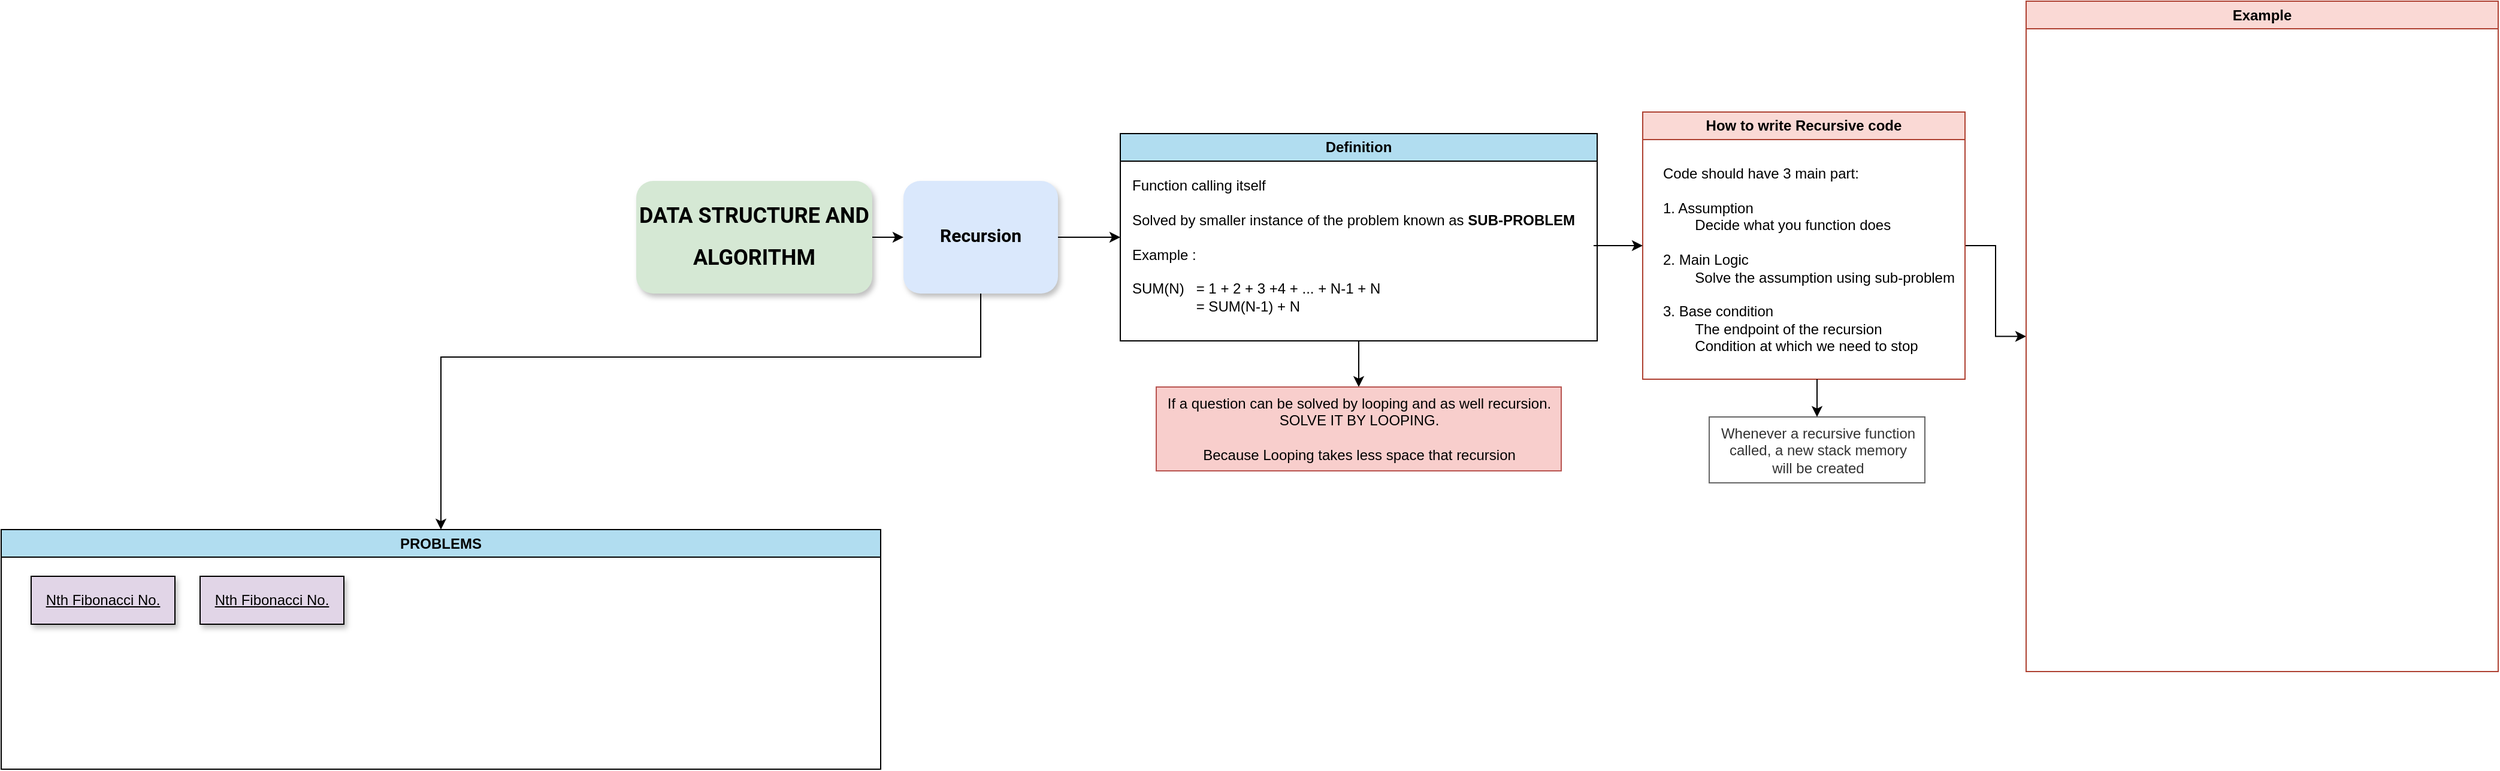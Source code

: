 <mxfile version="21.7.0" type="github">
  <diagram name="Page-1" id="gbp8BnoYTopGR79soo97">
    <mxGraphModel dx="2459" dy="1102" grid="0" gridSize="10" guides="1" tooltips="1" connect="1" arrows="1" fold="1" page="0" pageScale="1" pageWidth="850" pageHeight="1100" math="0" shadow="0">
      <root>
        <mxCell id="0" />
        <mxCell id="1" parent="0" />
        <mxCell id="Q2ssws0bNtDQe1Dr32Ti-1" style="edgeStyle=orthogonalEdgeStyle;rounded=0;orthogonalLoop=1;jettySize=auto;html=1;entryX=0;entryY=0.5;entryDx=0;entryDy=0;" edge="1" parent="1" source="Q2ssws0bNtDQe1Dr32Ti-3" target="Q2ssws0bNtDQe1Dr32Ti-7">
          <mxGeometry relative="1" as="geometry" />
        </mxCell>
        <mxCell id="Q2ssws0bNtDQe1Dr32Ti-2" style="edgeStyle=orthogonalEdgeStyle;rounded=0;orthogonalLoop=1;jettySize=auto;html=1;entryX=0.5;entryY=0;entryDx=0;entryDy=0;" edge="1" parent="1" source="Q2ssws0bNtDQe1Dr32Ti-3" target="Q2ssws0bNtDQe1Dr32Ti-18">
          <mxGeometry relative="1" as="geometry">
            <Array as="points">
              <mxPoint x="-363" y="108" />
              <mxPoint x="-814" y="108" />
            </Array>
          </mxGeometry>
        </mxCell>
        <mxCell id="Q2ssws0bNtDQe1Dr32Ti-3" value="&lt;p style=&quot;line-height: 142%;&quot;&gt;&lt;b&gt;&lt;font data-font-src=&quot;https://fonts.googleapis.com/css?family=Roboto&quot; face=&quot;Roboto&quot; style=&quot;font-size: 15px;&quot;&gt;Recursion&lt;/font&gt;&lt;/b&gt;&lt;/p&gt;" style="rounded=1;whiteSpace=wrap;html=1;fillColor=#dae8fc;strokeColor=none;shadow=1;treeFolding=1;movable=1;resizable=1;rotatable=1;deletable=1;editable=1;locked=0;connectable=1;" vertex="1" parent="1">
          <mxGeometry x="-428" y="-39" width="129" height="94" as="geometry" />
        </mxCell>
        <mxCell id="Q2ssws0bNtDQe1Dr32Ti-4" style="edgeStyle=orthogonalEdgeStyle;rounded=0;orthogonalLoop=1;jettySize=auto;html=1;" edge="1" parent="1" source="Q2ssws0bNtDQe1Dr32Ti-5" target="Q2ssws0bNtDQe1Dr32Ti-3">
          <mxGeometry relative="1" as="geometry" />
        </mxCell>
        <UserObject label="&lt;p style=&quot;line-height: 260%;&quot;&gt;&lt;b&gt;&lt;font data-font-src=&quot;https://fonts.googleapis.com/css?family=Roboto&quot; face=&quot;Roboto&quot; style=&quot;font-size: 18px;&quot;&gt;DATA STRUCTURE AND ALGORITHM&lt;/font&gt;&lt;/b&gt;&lt;/p&gt;" id="Q2ssws0bNtDQe1Dr32Ti-5">
          <mxCell style="rounded=1;whiteSpace=wrap;html=1;fillColor=#d5e8d4;strokeColor=none;shadow=1;treeFolding=1;editable=1;movable=1;resizable=1;rotatable=1;deletable=1;locked=0;connectable=1;" vertex="1" parent="1">
            <mxGeometry x="-651" y="-39" width="197" height="94" as="geometry" />
          </mxCell>
        </UserObject>
        <mxCell id="Q2ssws0bNtDQe1Dr32Ti-6" style="edgeStyle=orthogonalEdgeStyle;rounded=0;orthogonalLoop=1;jettySize=auto;html=1;" edge="1" parent="1" source="Q2ssws0bNtDQe1Dr32Ti-7" target="Q2ssws0bNtDQe1Dr32Ti-21">
          <mxGeometry relative="1" as="geometry" />
        </mxCell>
        <mxCell id="Q2ssws0bNtDQe1Dr32Ti-7" value="Definition" style="swimlane;whiteSpace=wrap;html=1;fillColor=#b1ddf0;strokeColor=default;swimlaneFillColor=#FFFFFF;gradientColor=none;" vertex="1" parent="1">
          <mxGeometry x="-247" y="-78.5" width="398" height="173" as="geometry" />
        </mxCell>
        <mxCell id="Q2ssws0bNtDQe1Dr32Ti-8" value="Function calling itself&lt;br&gt;&lt;br&gt;Solved by smaller instance of the problem known as &lt;b&gt;SUB-PROBLEM&lt;/b&gt;&lt;br&gt;&lt;br&gt;Example :&lt;br&gt;&lt;br&gt;SUM(N) &lt;span style=&quot;white-space: pre;&quot;&gt;&#x9;&lt;/span&gt;= 1 + 2 + 3 +4 + ... + N-1 + N&lt;br&gt;&lt;span style=&quot;white-space: pre;&quot;&gt;&#x9;&lt;/span&gt;&lt;span style=&quot;white-space: pre;&quot;&gt;&#x9;&lt;/span&gt;= SUM(N-1) + N" style="text;html=1;align=left;verticalAlign=middle;resizable=0;points=[];autosize=1;strokeColor=none;fillColor=none;" vertex="1" parent="Q2ssws0bNtDQe1Dr32Ti-7">
          <mxGeometry x="8" y="30" width="387" height="127" as="geometry" />
        </mxCell>
        <mxCell id="Q2ssws0bNtDQe1Dr32Ti-9" style="edgeStyle=orthogonalEdgeStyle;rounded=0;orthogonalLoop=1;jettySize=auto;html=1;" edge="1" parent="1" source="Q2ssws0bNtDQe1Dr32Ti-10" target="Q2ssws0bNtDQe1Dr32Ti-13">
          <mxGeometry relative="1" as="geometry" />
        </mxCell>
        <mxCell id="Q2ssws0bNtDQe1Dr32Ti-10" value="How to write Recursive code" style="swimlane;whiteSpace=wrap;html=1;fillColor=#fad9d5;strokeColor=#ae4132;swimlaneFillColor=#ffffff;" vertex="1" parent="1">
          <mxGeometry x="189" y="-96.5" width="269" height="223" as="geometry" />
        </mxCell>
        <mxCell id="Q2ssws0bNtDQe1Dr32Ti-11" value="Code should have 3 main part:&lt;br&gt;&lt;br&gt;1. Assumption&lt;br&gt;&lt;span style=&quot;white-space: pre;&quot;&gt;&#x9;&lt;/span&gt;Decide what you function does&lt;br&gt;&lt;br&gt;2. Main Logic&lt;br&gt;&lt;span style=&quot;white-space: pre;&quot;&gt;&#x9;&lt;/span&gt;Solve the assumption using sub-problem&lt;br&gt;&lt;br&gt;3. Base condition&lt;br&gt;&lt;span style=&quot;white-space: pre;&quot;&gt;&#x9;&lt;/span&gt;The endpoint of the recursion&lt;br&gt;&lt;span style=&quot;white-space: pre;&quot;&gt;&#x9;&lt;/span&gt;Condition at which we need to stop&lt;br&gt;&lt;span style=&quot;white-space: pre;&quot;&gt;&#x9;&lt;/span&gt;" style="text;html=1;align=left;verticalAlign=middle;resizable=0;points=[];autosize=1;strokeColor=none;fillColor=none;" vertex="1" parent="Q2ssws0bNtDQe1Dr32Ti-10">
          <mxGeometry x="15" y="38" width="261" height="185" as="geometry" />
        </mxCell>
        <mxCell id="Q2ssws0bNtDQe1Dr32Ti-12" style="edgeStyle=orthogonalEdgeStyle;rounded=0;orthogonalLoop=1;jettySize=auto;html=1;entryX=0;entryY=0.5;entryDx=0;entryDy=0;" edge="1" parent="1" source="Q2ssws0bNtDQe1Dr32Ti-8" target="Q2ssws0bNtDQe1Dr32Ti-10">
          <mxGeometry relative="1" as="geometry" />
        </mxCell>
        <mxCell id="Q2ssws0bNtDQe1Dr32Ti-13" value="Example" style="swimlane;whiteSpace=wrap;html=1;fillColor=#fad9d5;strokeColor=#ae4132;swimlaneFillColor=#ffffff;" vertex="1" parent="1">
          <mxGeometry x="509" y="-189" width="394" height="559.5" as="geometry" />
        </mxCell>
        <mxCell id="Q2ssws0bNtDQe1Dr32Ti-14" value="" style="shape=image;verticalLabelPosition=bottom;labelBackgroundColor=default;verticalAlign=top;aspect=fixed;imageAspect=0;image=https://www.edureka.co/blog/wp-content/uploads/2019/08/2019-08-06-12_31_29-Window.png;" vertex="1" parent="Q2ssws0bNtDQe1Dr32Ti-13">
          <mxGeometry x="15" y="38" width="348.28" height="177" as="geometry" />
        </mxCell>
        <mxCell id="Q2ssws0bNtDQe1Dr32Ti-15" value="" style="shape=image;verticalLabelPosition=bottom;labelBackgroundColor=default;verticalAlign=top;aspect=fixed;imageAspect=0;image=https://res.cloudinary.com/practicaldev/image/fetch/s--n6TlRQ6X--/c_limit%2Cf_auto%2Cfl_progressive%2Cq_auto%2Cw_880/https://dev-to-uploads.s3.amazonaws.com/uploads/articles/e57umaz2t4xeax57v2ao.png;" vertex="1" parent="Q2ssws0bNtDQe1Dr32Ti-13">
          <mxGeometry x="15" y="225.5" width="368.44" height="320.5" as="geometry" />
        </mxCell>
        <mxCell id="Q2ssws0bNtDQe1Dr32Ti-16" value="Whenever a recursive function &lt;br&gt;called, a new stack memory &lt;br&gt;will be created" style="text;html=1;align=center;verticalAlign=middle;resizable=0;points=[];autosize=1;strokeColor=#666666;fillColor=none;fontColor=#333333;" vertex="1" parent="1">
          <mxGeometry x="244.5" y="158" width="180" height="55" as="geometry" />
        </mxCell>
        <mxCell id="Q2ssws0bNtDQe1Dr32Ti-17" style="edgeStyle=orthogonalEdgeStyle;rounded=0;orthogonalLoop=1;jettySize=auto;html=1;" edge="1" parent="1" source="Q2ssws0bNtDQe1Dr32Ti-11" target="Q2ssws0bNtDQe1Dr32Ti-16">
          <mxGeometry relative="1" as="geometry" />
        </mxCell>
        <mxCell id="Q2ssws0bNtDQe1Dr32Ti-18" value="PROBLEMS" style="swimlane;whiteSpace=wrap;html=1;fillColor=#b1ddf0;strokeColor=default;swimlaneFillColor=#FFFFFF;gradientColor=none;" vertex="1" parent="1">
          <mxGeometry x="-1181" y="252" width="734" height="200" as="geometry" />
        </mxCell>
        <UserObject label="Nth Fibonacci No." link="https://github.com/SanjeetDutt/NOTES/blob/master/code/JAVA/src/main/java/in/sanjeetdutt/recursion/NthFibonacci.java" linkTarget="_blank" id="Q2ssws0bNtDQe1Dr32Ti-19">
          <mxCell style="text;html=1;strokeColor=default;fillColor=#e1d5e7;whiteSpace=wrap;align=center;verticalAlign=middle;fontStyle=4;shadow=1;" vertex="1" parent="Q2ssws0bNtDQe1Dr32Ti-18">
            <mxGeometry x="25" y="39" width="120" height="40" as="geometry" />
          </mxCell>
        </UserObject>
        <UserObject label="Nth Fibonacci No." link="https://github.com/SanjeetDutt/NOTES/blob/master/code/JAVA/src/main/java/in/sanjeetdutt/recursion/APowerN.java" linkTarget="_blank" id="Q2ssws0bNtDQe1Dr32Ti-20">
          <mxCell style="text;html=1;strokeColor=default;fillColor=#e1d5e7;whiteSpace=wrap;align=center;verticalAlign=middle;fontStyle=4;shadow=1;" vertex="1" parent="Q2ssws0bNtDQe1Dr32Ti-18">
            <mxGeometry x="166" y="39" width="120" height="40" as="geometry" />
          </mxCell>
        </UserObject>
        <mxCell id="Q2ssws0bNtDQe1Dr32Ti-21" value="If a question can be solved by looping and as well recursion.&lt;br&gt;SOLVE IT BY LOOPING.&lt;br&gt;&lt;br&gt;Because Looping takes less space that recursion" style="text;html=1;align=center;verticalAlign=middle;resizable=0;points=[];autosize=1;strokeColor=#b85450;fillColor=#f8cecc;" vertex="1" parent="1">
          <mxGeometry x="-217" y="133" width="338" height="70" as="geometry" />
        </mxCell>
      </root>
    </mxGraphModel>
  </diagram>
</mxfile>
